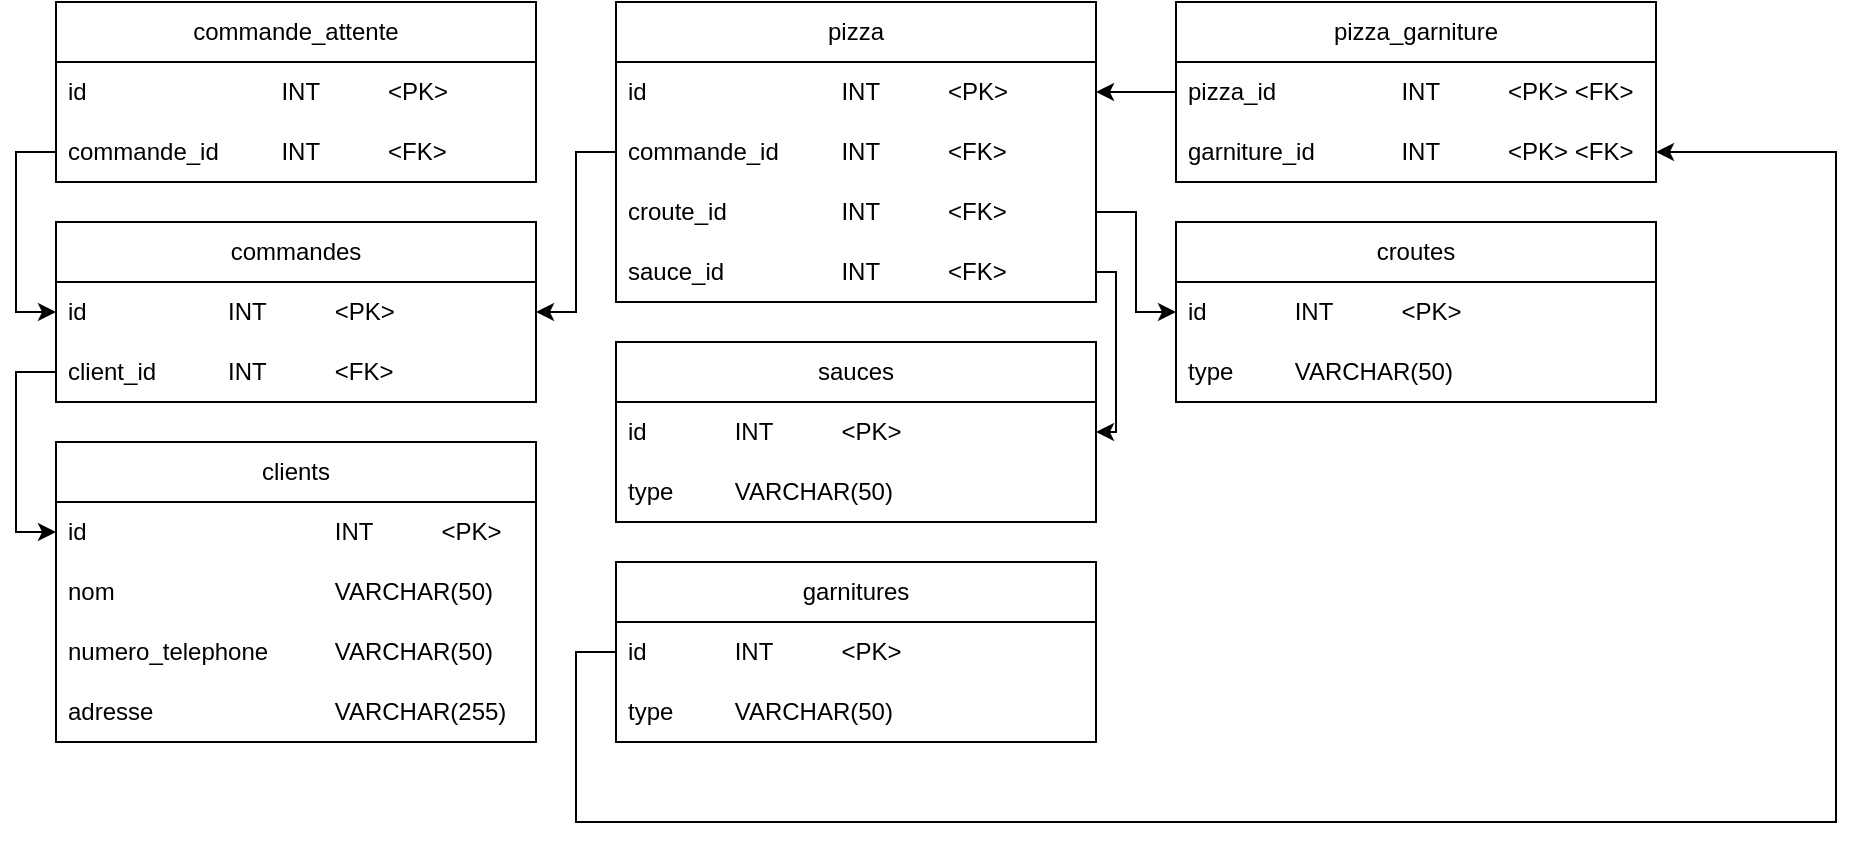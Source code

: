 <mxfile version="24.7.17">
  <diagram name="Page-1" id="k_3MuY9jM088VTuHjyEQ">
    <mxGraphModel dx="1290" dy="1790" grid="1" gridSize="10" guides="1" tooltips="1" connect="1" arrows="1" fold="1" page="1" pageScale="1" pageWidth="827" pageHeight="1169" math="0" shadow="0">
      <root>
        <mxCell id="0" />
        <mxCell id="1" parent="0" />
        <mxCell id="9wAHpX3BvEY6k5YPw-GR-1" value="clients" style="swimlane;fontStyle=0;childLayout=stackLayout;horizontal=1;startSize=30;horizontalStack=0;resizeParent=1;resizeParentMax=0;resizeLast=0;collapsible=1;marginBottom=0;whiteSpace=wrap;html=1;" parent="1" vertex="1">
          <mxGeometry x="80" y="200" width="240" height="150" as="geometry" />
        </mxCell>
        <mxCell id="9wAHpX3BvEY6k5YPw-GR-2" value="id&lt;span style=&quot;white-space: pre;&quot;&gt;&#x9;&lt;/span&gt;&lt;span style=&quot;white-space: pre;&quot;&gt;&#x9;&lt;/span&gt;&lt;span style=&quot;white-space: pre;&quot;&gt;&#x9;&lt;/span&gt;&lt;span style=&quot;white-space: pre;&quot;&gt;&#x9;&lt;/span&gt;&lt;span style=&quot;white-space: pre;&quot;&gt;&#x9;&lt;/span&gt;INT&lt;span style=&quot;white-space: pre;&quot;&gt;&#x9;&lt;/span&gt;&lt;span style=&quot;white-space: pre;&quot;&gt;&#x9;&lt;/span&gt;&amp;lt;PK&amp;gt;" style="text;strokeColor=none;fillColor=none;align=left;verticalAlign=middle;spacingLeft=4;spacingRight=4;overflow=hidden;points=[[0,0.5],[1,0.5]];portConstraint=eastwest;rotatable=0;whiteSpace=wrap;html=1;" parent="9wAHpX3BvEY6k5YPw-GR-1" vertex="1">
          <mxGeometry y="30" width="240" height="30" as="geometry" />
        </mxCell>
        <mxCell id="9wAHpX3BvEY6k5YPw-GR-3" value="nom&lt;span style=&quot;white-space: pre;&quot;&gt;&#x9;&lt;/span&gt;&lt;span style=&quot;white-space: pre;&quot;&gt;&#x9;&lt;/span&gt;&lt;span style=&quot;white-space: pre;&quot;&gt;&#x9;&lt;/span&gt;&lt;span style=&quot;white-space: pre;&quot;&gt;&#x9;&lt;/span&gt;&lt;span style=&quot;white-space: pre;&quot;&gt;&#x9;&lt;/span&gt;VARCHAR(50)" style="text;strokeColor=none;fillColor=none;align=left;verticalAlign=middle;spacingLeft=4;spacingRight=4;overflow=hidden;points=[[0,0.5],[1,0.5]];portConstraint=eastwest;rotatable=0;whiteSpace=wrap;html=1;" parent="9wAHpX3BvEY6k5YPw-GR-1" vertex="1">
          <mxGeometry y="60" width="240" height="30" as="geometry" />
        </mxCell>
        <mxCell id="9wAHpX3BvEY6k5YPw-GR-4" value="numero_telephone&lt;span style=&quot;white-space: pre;&quot;&gt;&#x9;&lt;/span&gt;&lt;span style=&quot;white-space: pre;&quot;&gt;&#x9;&lt;/span&gt;VARCHAR(50)" style="text;strokeColor=none;fillColor=none;align=left;verticalAlign=middle;spacingLeft=4;spacingRight=4;overflow=hidden;points=[[0,0.5],[1,0.5]];portConstraint=eastwest;rotatable=0;whiteSpace=wrap;html=1;" parent="9wAHpX3BvEY6k5YPw-GR-1" vertex="1">
          <mxGeometry y="90" width="240" height="30" as="geometry" />
        </mxCell>
        <mxCell id="9wAHpX3BvEY6k5YPw-GR-5" value="adresse&lt;span style=&quot;white-space: pre;&quot;&gt;&#x9;&lt;/span&gt;&lt;span style=&quot;white-space: pre;&quot;&gt;&#x9;&lt;/span&gt;&lt;span style=&quot;white-space: pre;&quot;&gt;&#x9;&lt;/span&gt;&lt;span style=&quot;white-space: pre;&quot;&gt;&#x9;&lt;/span&gt;VARCHAR(255)" style="text;strokeColor=none;fillColor=none;align=left;verticalAlign=middle;spacingLeft=4;spacingRight=4;overflow=hidden;points=[[0,0.5],[1,0.5]];portConstraint=eastwest;rotatable=0;whiteSpace=wrap;html=1;" parent="9wAHpX3BvEY6k5YPw-GR-1" vertex="1">
          <mxGeometry y="120" width="240" height="30" as="geometry" />
        </mxCell>
        <mxCell id="9wAHpX3BvEY6k5YPw-GR-6" value="commandes" style="swimlane;fontStyle=0;childLayout=stackLayout;horizontal=1;startSize=30;horizontalStack=0;resizeParent=1;resizeParentMax=0;resizeLast=0;collapsible=1;marginBottom=0;whiteSpace=wrap;html=1;" parent="1" vertex="1">
          <mxGeometry x="80" y="90" width="240" height="90" as="geometry" />
        </mxCell>
        <mxCell id="9wAHpX3BvEY6k5YPw-GR-7" value="id&lt;span style=&quot;white-space: pre;&quot;&gt;&#x9;&lt;/span&gt;&lt;span style=&quot;white-space: pre;&quot;&gt;&#x9;&lt;/span&gt;&lt;span style=&quot;white-space: pre;&quot;&gt;&#x9;&lt;/span&gt;INT&lt;span style=&quot;white-space: pre;&quot;&gt;&#x9;&lt;/span&gt;&lt;span style=&quot;white-space: pre;&quot;&gt;&#x9;&lt;/span&gt;&amp;lt;PK&amp;gt;" style="text;strokeColor=none;fillColor=none;align=left;verticalAlign=middle;spacingLeft=4;spacingRight=4;overflow=hidden;points=[[0,0.5],[1,0.5]];portConstraint=eastwest;rotatable=0;whiteSpace=wrap;html=1;" parent="9wAHpX3BvEY6k5YPw-GR-6" vertex="1">
          <mxGeometry y="30" width="240" height="30" as="geometry" />
        </mxCell>
        <mxCell id="9wAHpX3BvEY6k5YPw-GR-8" value="client_id&lt;span style=&quot;white-space: pre;&quot;&gt;&#x9;&lt;/span&gt;&lt;span style=&quot;white-space: pre;&quot;&gt;&#x9;&lt;/span&gt;INT&lt;span style=&quot;white-space: pre;&quot;&gt;&#x9;&lt;/span&gt;&lt;span style=&quot;white-space: pre;&quot;&gt;&#x9;&lt;/span&gt;&amp;lt;FK&amp;gt;" style="text;strokeColor=none;fillColor=none;align=left;verticalAlign=middle;spacingLeft=4;spacingRight=4;overflow=hidden;points=[[0,0.5],[1,0.5]];portConstraint=eastwest;rotatable=0;whiteSpace=wrap;html=1;" parent="9wAHpX3BvEY6k5YPw-GR-6" vertex="1">
          <mxGeometry y="60" width="240" height="30" as="geometry" />
        </mxCell>
        <mxCell id="9wAHpX3BvEY6k5YPw-GR-10" value="pizza" style="swimlane;fontStyle=0;childLayout=stackLayout;horizontal=1;startSize=30;horizontalStack=0;resizeParent=1;resizeParentMax=0;resizeLast=0;collapsible=1;marginBottom=0;whiteSpace=wrap;html=1;" parent="1" vertex="1">
          <mxGeometry x="360" y="-20" width="240" height="150" as="geometry" />
        </mxCell>
        <mxCell id="9wAHpX3BvEY6k5YPw-GR-11" value="id&lt;span style=&quot;white-space: pre;&quot;&gt;&#x9;&lt;/span&gt;&lt;span style=&quot;white-space: pre;&quot;&gt;&#x9;&lt;/span&gt;&lt;span style=&quot;white-space: pre;&quot;&gt;&#x9;&lt;/span&gt;&lt;span style=&quot;white-space: pre;&quot;&gt;&#x9;&lt;/span&gt;INT&lt;span style=&quot;white-space: pre;&quot;&gt;&#x9;&lt;/span&gt;&lt;span style=&quot;white-space: pre;&quot;&gt;&#x9;&lt;/span&gt;&amp;lt;PK&amp;gt;" style="text;strokeColor=none;fillColor=none;align=left;verticalAlign=middle;spacingLeft=4;spacingRight=4;overflow=hidden;points=[[0,0.5],[1,0.5]];portConstraint=eastwest;rotatable=0;whiteSpace=wrap;html=1;" parent="9wAHpX3BvEY6k5YPw-GR-10" vertex="1">
          <mxGeometry y="30" width="240" height="30" as="geometry" />
        </mxCell>
        <mxCell id="9wAHpX3BvEY6k5YPw-GR-22" value="commande_id&lt;span style=&quot;white-space: pre;&quot;&gt;&#x9;&lt;/span&gt;&lt;span style=&quot;white-space: pre;&quot;&gt;&#x9;&lt;/span&gt;INT&lt;span style=&quot;white-space: pre;&quot;&gt;&#x9;&lt;/span&gt;&lt;span style=&quot;white-space: pre;&quot;&gt;&#x9;&lt;/span&gt;&amp;lt;FK&amp;gt;" style="text;strokeColor=none;fillColor=none;align=left;verticalAlign=middle;spacingLeft=4;spacingRight=4;overflow=hidden;points=[[0,0.5],[1,0.5]];portConstraint=eastwest;rotatable=0;whiteSpace=wrap;html=1;" parent="9wAHpX3BvEY6k5YPw-GR-10" vertex="1">
          <mxGeometry y="60" width="240" height="30" as="geometry" />
        </mxCell>
        <mxCell id="wKjsRQ1tDlRqEiPpmNOC-1" value="croute_id&lt;span style=&quot;white-space: pre;&quot;&gt;&#x9;&lt;/span&gt;&lt;span style=&quot;white-space: pre;&quot;&gt;&#x9;&lt;/span&gt;&lt;span style=&quot;white-space: pre;&quot;&gt;&#x9;&lt;/span&gt;INT&lt;span style=&quot;white-space: pre;&quot;&gt;&#x9;&lt;/span&gt;&lt;span style=&quot;white-space: pre;&quot;&gt;&#x9;&lt;/span&gt;&amp;lt;FK&amp;gt;" style="text;strokeColor=none;fillColor=none;align=left;verticalAlign=middle;spacingLeft=4;spacingRight=4;overflow=hidden;points=[[0,0.5],[1,0.5]];portConstraint=eastwest;rotatable=0;whiteSpace=wrap;html=1;" vertex="1" parent="9wAHpX3BvEY6k5YPw-GR-10">
          <mxGeometry y="90" width="240" height="30" as="geometry" />
        </mxCell>
        <mxCell id="wKjsRQ1tDlRqEiPpmNOC-2" value="sauce_id&lt;span style=&quot;white-space: pre;&quot;&gt;&#x9;&lt;/span&gt;&lt;span style=&quot;white-space: pre;&quot;&gt;&#x9;&lt;/span&gt;&lt;span style=&quot;white-space: pre;&quot;&gt;&#x9;&lt;/span&gt;INT&lt;span style=&quot;white-space: pre;&quot;&gt;&#x9;&lt;/span&gt;&lt;span style=&quot;white-space: pre;&quot;&gt;&#x9;&lt;/span&gt;&amp;lt;FK&amp;gt;" style="text;strokeColor=none;fillColor=none;align=left;verticalAlign=middle;spacingLeft=4;spacingRight=4;overflow=hidden;points=[[0,0.5],[1,0.5]];portConstraint=eastwest;rotatable=0;whiteSpace=wrap;html=1;" vertex="1" parent="9wAHpX3BvEY6k5YPw-GR-10">
          <mxGeometry y="120" width="240" height="30" as="geometry" />
        </mxCell>
        <mxCell id="9wAHpX3BvEY6k5YPw-GR-23" style="edgeStyle=orthogonalEdgeStyle;rounded=0;orthogonalLoop=1;jettySize=auto;html=1;exitX=0;exitY=0.5;exitDx=0;exitDy=0;entryX=1;entryY=0.5;entryDx=0;entryDy=0;" parent="1" source="9wAHpX3BvEY6k5YPw-GR-22" target="9wAHpX3BvEY6k5YPw-GR-6" edge="1">
          <mxGeometry relative="1" as="geometry" />
        </mxCell>
        <mxCell id="9wAHpX3BvEY6k5YPw-GR-24" value="commande_attente" style="swimlane;fontStyle=0;childLayout=stackLayout;horizontal=1;startSize=30;horizontalStack=0;resizeParent=1;resizeParentMax=0;resizeLast=0;collapsible=1;marginBottom=0;whiteSpace=wrap;html=1;" parent="1" vertex="1">
          <mxGeometry x="80" y="-20" width="240" height="90" as="geometry" />
        </mxCell>
        <mxCell id="9wAHpX3BvEY6k5YPw-GR-25" value="id&lt;span style=&quot;white-space: pre;&quot;&gt;&#x9;&lt;/span&gt;&lt;span style=&quot;white-space: pre;&quot;&gt;&#x9;&lt;/span&gt;&lt;span style=&quot;white-space: pre;&quot;&gt;&#x9;&lt;/span&gt;&lt;span style=&quot;white-space: pre;&quot;&gt;&#x9;&lt;/span&gt;INT&lt;span style=&quot;white-space: pre;&quot;&gt;&#x9;&lt;span style=&quot;white-space: pre;&quot;&gt;&#x9;&lt;/span&gt;&lt;/span&gt;&amp;lt;PK&amp;gt;" style="text;strokeColor=none;fillColor=none;align=left;verticalAlign=middle;spacingLeft=4;spacingRight=4;overflow=hidden;points=[[0,0.5],[1,0.5]];portConstraint=eastwest;rotatable=0;whiteSpace=wrap;html=1;" parent="9wAHpX3BvEY6k5YPw-GR-24" vertex="1">
          <mxGeometry y="30" width="240" height="30" as="geometry" />
        </mxCell>
        <mxCell id="9wAHpX3BvEY6k5YPw-GR-26" value="commande_id&lt;span style=&quot;white-space: pre;&quot;&gt;&#x9;&lt;/span&gt;&lt;span style=&quot;white-space: pre;&quot;&gt;&#x9;&lt;/span&gt;INT&lt;span style=&quot;white-space: pre;&quot;&gt;&#x9;&lt;span style=&quot;white-space: pre;&quot;&gt;&#x9;&lt;/span&gt;&lt;/span&gt;&amp;lt;FK&amp;gt;" style="text;strokeColor=none;fillColor=none;align=left;verticalAlign=middle;spacingLeft=4;spacingRight=4;overflow=hidden;points=[[0,0.5],[1,0.5]];portConstraint=eastwest;rotatable=0;whiteSpace=wrap;html=1;" parent="9wAHpX3BvEY6k5YPw-GR-24" vertex="1">
          <mxGeometry y="60" width="240" height="30" as="geometry" />
        </mxCell>
        <mxCell id="9wAHpX3BvEY6k5YPw-GR-38" value="croutes" style="swimlane;fontStyle=0;childLayout=stackLayout;horizontal=1;startSize=30;horizontalStack=0;resizeParent=1;resizeParentMax=0;resizeLast=0;collapsible=1;marginBottom=0;whiteSpace=wrap;html=1;" parent="1" vertex="1">
          <mxGeometry x="640" y="90" width="240" height="90" as="geometry" />
        </mxCell>
        <mxCell id="9wAHpX3BvEY6k5YPw-GR-39" value="id&lt;span style=&quot;white-space: pre;&quot;&gt;&#x9;&lt;/span&gt;&lt;span style=&quot;white-space: pre;&quot;&gt;&#x9;&lt;/span&gt;INT&lt;span style=&quot;white-space: pre;&quot;&gt;&#x9;&lt;/span&gt;&lt;span style=&quot;white-space: pre;&quot;&gt;&#x9;&lt;/span&gt;&amp;lt;PK&amp;gt;" style="text;strokeColor=none;fillColor=none;align=left;verticalAlign=middle;spacingLeft=4;spacingRight=4;overflow=hidden;points=[[0,0.5],[1,0.5]];portConstraint=eastwest;rotatable=0;whiteSpace=wrap;html=1;" parent="9wAHpX3BvEY6k5YPw-GR-38" vertex="1">
          <mxGeometry y="30" width="240" height="30" as="geometry" />
        </mxCell>
        <mxCell id="9wAHpX3BvEY6k5YPw-GR-40" value="type&lt;span style=&quot;white-space: pre;&quot;&gt;&#x9;&lt;/span&gt;&lt;span style=&quot;white-space: pre;&quot;&gt;&#x9;&lt;/span&gt;VARCHAR(50)" style="text;strokeColor=none;fillColor=none;align=left;verticalAlign=middle;spacingLeft=4;spacingRight=4;overflow=hidden;points=[[0,0.5],[1,0.5]];portConstraint=eastwest;rotatable=0;whiteSpace=wrap;html=1;" parent="9wAHpX3BvEY6k5YPw-GR-38" vertex="1">
          <mxGeometry y="60" width="240" height="30" as="geometry" />
        </mxCell>
        <mxCell id="9wAHpX3BvEY6k5YPw-GR-49" value="sauces" style="swimlane;fontStyle=0;childLayout=stackLayout;horizontal=1;startSize=30;horizontalStack=0;resizeParent=1;resizeParentMax=0;resizeLast=0;collapsible=1;marginBottom=0;whiteSpace=wrap;html=1;" parent="1" vertex="1">
          <mxGeometry x="360" y="150" width="240" height="90" as="geometry" />
        </mxCell>
        <mxCell id="9wAHpX3BvEY6k5YPw-GR-50" value="id&lt;span style=&quot;white-space: pre;&quot;&gt;&#x9;&lt;/span&gt;&lt;span style=&quot;white-space: pre;&quot;&gt;&#x9;&lt;/span&gt;INT&lt;span style=&quot;white-space: pre;&quot;&gt;&#x9;&lt;/span&gt;&lt;span style=&quot;white-space: pre;&quot;&gt;&#x9;&lt;/span&gt;&amp;lt;PK&amp;gt;" style="text;strokeColor=none;fillColor=none;align=left;verticalAlign=middle;spacingLeft=4;spacingRight=4;overflow=hidden;points=[[0,0.5],[1,0.5]];portConstraint=eastwest;rotatable=0;whiteSpace=wrap;html=1;" parent="9wAHpX3BvEY6k5YPw-GR-49" vertex="1">
          <mxGeometry y="30" width="240" height="30" as="geometry" />
        </mxCell>
        <mxCell id="9wAHpX3BvEY6k5YPw-GR-51" value="type&lt;span style=&quot;white-space: pre;&quot;&gt;&#x9;&lt;/span&gt;&lt;span style=&quot;white-space: pre;&quot;&gt;&#x9;&lt;/span&gt;VARCHAR(50)" style="text;strokeColor=none;fillColor=none;align=left;verticalAlign=middle;spacingLeft=4;spacingRight=4;overflow=hidden;points=[[0,0.5],[1,0.5]];portConstraint=eastwest;rotatable=0;whiteSpace=wrap;html=1;" parent="9wAHpX3BvEY6k5YPw-GR-49" vertex="1">
          <mxGeometry y="60" width="240" height="30" as="geometry" />
        </mxCell>
        <mxCell id="9wAHpX3BvEY6k5YPw-GR-61" value="garnitures" style="swimlane;fontStyle=0;childLayout=stackLayout;horizontal=1;startSize=30;horizontalStack=0;resizeParent=1;resizeParentMax=0;resizeLast=0;collapsible=1;marginBottom=0;whiteSpace=wrap;html=1;" parent="1" vertex="1">
          <mxGeometry x="360" y="260" width="240" height="90" as="geometry" />
        </mxCell>
        <mxCell id="9wAHpX3BvEY6k5YPw-GR-62" value="id&lt;span style=&quot;white-space: pre;&quot;&gt;&#x9;&lt;/span&gt;&lt;span style=&quot;white-space: pre;&quot;&gt;&#x9;&lt;/span&gt;INT&lt;span style=&quot;white-space: pre;&quot;&gt;&#x9;&lt;/span&gt;&lt;span style=&quot;white-space: pre;&quot;&gt;&#x9;&lt;/span&gt;&amp;lt;PK&amp;gt;" style="text;strokeColor=none;fillColor=none;align=left;verticalAlign=middle;spacingLeft=4;spacingRight=4;overflow=hidden;points=[[0,0.5],[1,0.5]];portConstraint=eastwest;rotatable=0;whiteSpace=wrap;html=1;" parent="9wAHpX3BvEY6k5YPw-GR-61" vertex="1">
          <mxGeometry y="30" width="240" height="30" as="geometry" />
        </mxCell>
        <mxCell id="9wAHpX3BvEY6k5YPw-GR-63" value="type&lt;span style=&quot;white-space: pre;&quot;&gt;&#x9;&lt;/span&gt;&lt;span style=&quot;white-space: pre;&quot;&gt;&#x9;&lt;/span&gt;VARCHAR(50)" style="text;strokeColor=none;fillColor=none;align=left;verticalAlign=middle;spacingLeft=4;spacingRight=4;overflow=hidden;points=[[0,0.5],[1,0.5]];portConstraint=eastwest;rotatable=0;whiteSpace=wrap;html=1;" parent="9wAHpX3BvEY6k5YPw-GR-61" vertex="1">
          <mxGeometry y="60" width="240" height="30" as="geometry" />
        </mxCell>
        <mxCell id="9wAHpX3BvEY6k5YPw-GR-65" value="pizza_garniture" style="swimlane;fontStyle=0;childLayout=stackLayout;horizontal=1;startSize=30;horizontalStack=0;resizeParent=1;resizeParentMax=0;resizeLast=0;collapsible=1;marginBottom=0;whiteSpace=wrap;html=1;" parent="1" vertex="1">
          <mxGeometry x="640" y="-20" width="240" height="90" as="geometry" />
        </mxCell>
        <mxCell id="9wAHpX3BvEY6k5YPw-GR-66" value="pizza_id&lt;span style=&quot;white-space: pre;&quot;&gt;&#x9;&lt;/span&gt;&lt;span style=&quot;white-space: pre;&quot;&gt;&#x9;&lt;/span&gt;&lt;span style=&quot;white-space: pre;&quot;&gt;&#x9;&lt;/span&gt;INT&lt;span style=&quot;white-space: pre;&quot;&gt;&#x9;&lt;/span&gt;&lt;span style=&quot;white-space: pre;&quot;&gt;&#x9;&lt;/span&gt;&amp;lt;PK&amp;gt; &amp;lt;FK&amp;gt;" style="text;strokeColor=none;fillColor=none;align=left;verticalAlign=middle;spacingLeft=4;spacingRight=4;overflow=hidden;points=[[0,0.5],[1,0.5]];portConstraint=eastwest;rotatable=0;whiteSpace=wrap;html=1;" parent="9wAHpX3BvEY6k5YPw-GR-65" vertex="1">
          <mxGeometry y="30" width="240" height="30" as="geometry" />
        </mxCell>
        <mxCell id="9wAHpX3BvEY6k5YPw-GR-67" value="garniture_id&lt;span style=&quot;white-space: pre;&quot;&gt;&#x9;&lt;/span&gt;&lt;span style=&quot;white-space: pre;&quot;&gt;&#x9;&lt;/span&gt;INT&lt;span style=&quot;white-space: pre;&quot;&gt;&#x9;&lt;/span&gt;&lt;span style=&quot;white-space: pre;&quot;&gt;&#x9;&lt;/span&gt;&amp;lt;PK&amp;gt; &amp;lt;FK&amp;gt;" style="text;strokeColor=none;fillColor=none;align=left;verticalAlign=middle;spacingLeft=4;spacingRight=4;overflow=hidden;points=[[0,0.5],[1,0.5]];portConstraint=eastwest;rotatable=0;whiteSpace=wrap;html=1;" parent="9wAHpX3BvEY6k5YPw-GR-65" vertex="1">
          <mxGeometry y="60" width="240" height="30" as="geometry" />
        </mxCell>
        <mxCell id="9wAHpX3BvEY6k5YPw-GR-69" style="edgeStyle=orthogonalEdgeStyle;rounded=0;orthogonalLoop=1;jettySize=auto;html=1;exitX=0;exitY=0.5;exitDx=0;exitDy=0;entryX=1;entryY=0.5;entryDx=0;entryDy=0;" parent="1" source="9wAHpX3BvEY6k5YPw-GR-62" target="9wAHpX3BvEY6k5YPw-GR-67" edge="1">
          <mxGeometry relative="1" as="geometry">
            <Array as="points">
              <mxPoint x="340" y="305" />
              <mxPoint x="340" y="390" />
              <mxPoint x="970" y="390" />
              <mxPoint x="970" y="55" />
            </Array>
          </mxGeometry>
        </mxCell>
        <mxCell id="9wAHpX3BvEY6k5YPw-GR-71" style="edgeStyle=orthogonalEdgeStyle;rounded=0;orthogonalLoop=1;jettySize=auto;html=1;exitX=0;exitY=0.5;exitDx=0;exitDy=0;entryX=0;entryY=0.5;entryDx=0;entryDy=0;" parent="1" source="9wAHpX3BvEY6k5YPw-GR-26" target="9wAHpX3BvEY6k5YPw-GR-7" edge="1">
          <mxGeometry relative="1" as="geometry" />
        </mxCell>
        <mxCell id="9wAHpX3BvEY6k5YPw-GR-73" style="edgeStyle=orthogonalEdgeStyle;rounded=0;orthogonalLoop=1;jettySize=auto;html=1;exitX=0;exitY=0.5;exitDx=0;exitDy=0;entryX=0;entryY=0.5;entryDx=0;entryDy=0;" parent="1" source="9wAHpX3BvEY6k5YPw-GR-8" target="9wAHpX3BvEY6k5YPw-GR-2" edge="1">
          <mxGeometry relative="1" as="geometry" />
        </mxCell>
        <mxCell id="wKjsRQ1tDlRqEiPpmNOC-4" style="edgeStyle=orthogonalEdgeStyle;rounded=0;orthogonalLoop=1;jettySize=auto;html=1;exitX=0;exitY=0.5;exitDx=0;exitDy=0;entryX=1;entryY=0.5;entryDx=0;entryDy=0;" edge="1" parent="1" source="9wAHpX3BvEY6k5YPw-GR-66" target="9wAHpX3BvEY6k5YPw-GR-11">
          <mxGeometry relative="1" as="geometry" />
        </mxCell>
        <mxCell id="wKjsRQ1tDlRqEiPpmNOC-6" style="edgeStyle=orthogonalEdgeStyle;rounded=0;orthogonalLoop=1;jettySize=auto;html=1;exitX=1;exitY=0.5;exitDx=0;exitDy=0;entryX=0;entryY=0.5;entryDx=0;entryDy=0;" edge="1" parent="1" source="wKjsRQ1tDlRqEiPpmNOC-1" target="9wAHpX3BvEY6k5YPw-GR-39">
          <mxGeometry relative="1" as="geometry" />
        </mxCell>
        <mxCell id="wKjsRQ1tDlRqEiPpmNOC-7" style="edgeStyle=orthogonalEdgeStyle;rounded=0;orthogonalLoop=1;jettySize=auto;html=1;exitX=1;exitY=0.5;exitDx=0;exitDy=0;entryX=1;entryY=0.5;entryDx=0;entryDy=0;" edge="1" parent="1" source="wKjsRQ1tDlRqEiPpmNOC-2" target="9wAHpX3BvEY6k5YPw-GR-50">
          <mxGeometry relative="1" as="geometry">
            <Array as="points">
              <mxPoint x="610" y="115" />
              <mxPoint x="610" y="195" />
            </Array>
          </mxGeometry>
        </mxCell>
      </root>
    </mxGraphModel>
  </diagram>
</mxfile>

